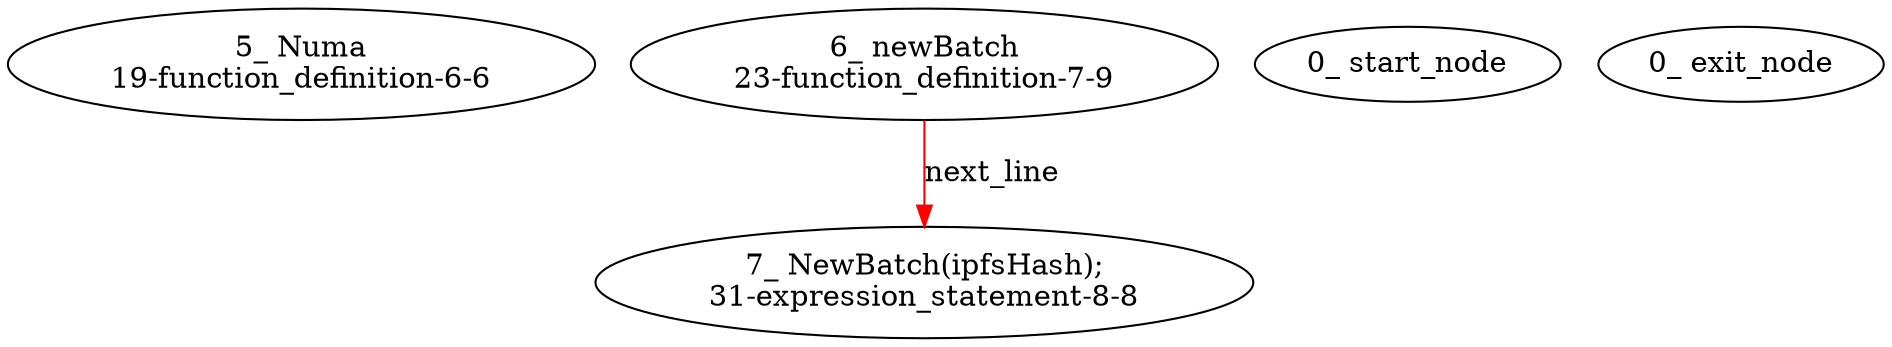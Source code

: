 digraph  {
19 [label="5_ Numa\n19-function_definition-6-6", type_label=function_definition];
23 [label="6_ newBatch\n23-function_definition-7-9", type_label=function_definition];
31 [label="7_ NewBatch(ipfsHash);\n31-expression_statement-8-8", type_label=expression_statement];
1 [label="0_ start_node", type_label=start];
2 [label="0_ exit_node", type_label=exit];
23 -> 31  [color=red, controlflow_type=next_line, edge_type=CFG_edge, key=0, label=next_line];
}
